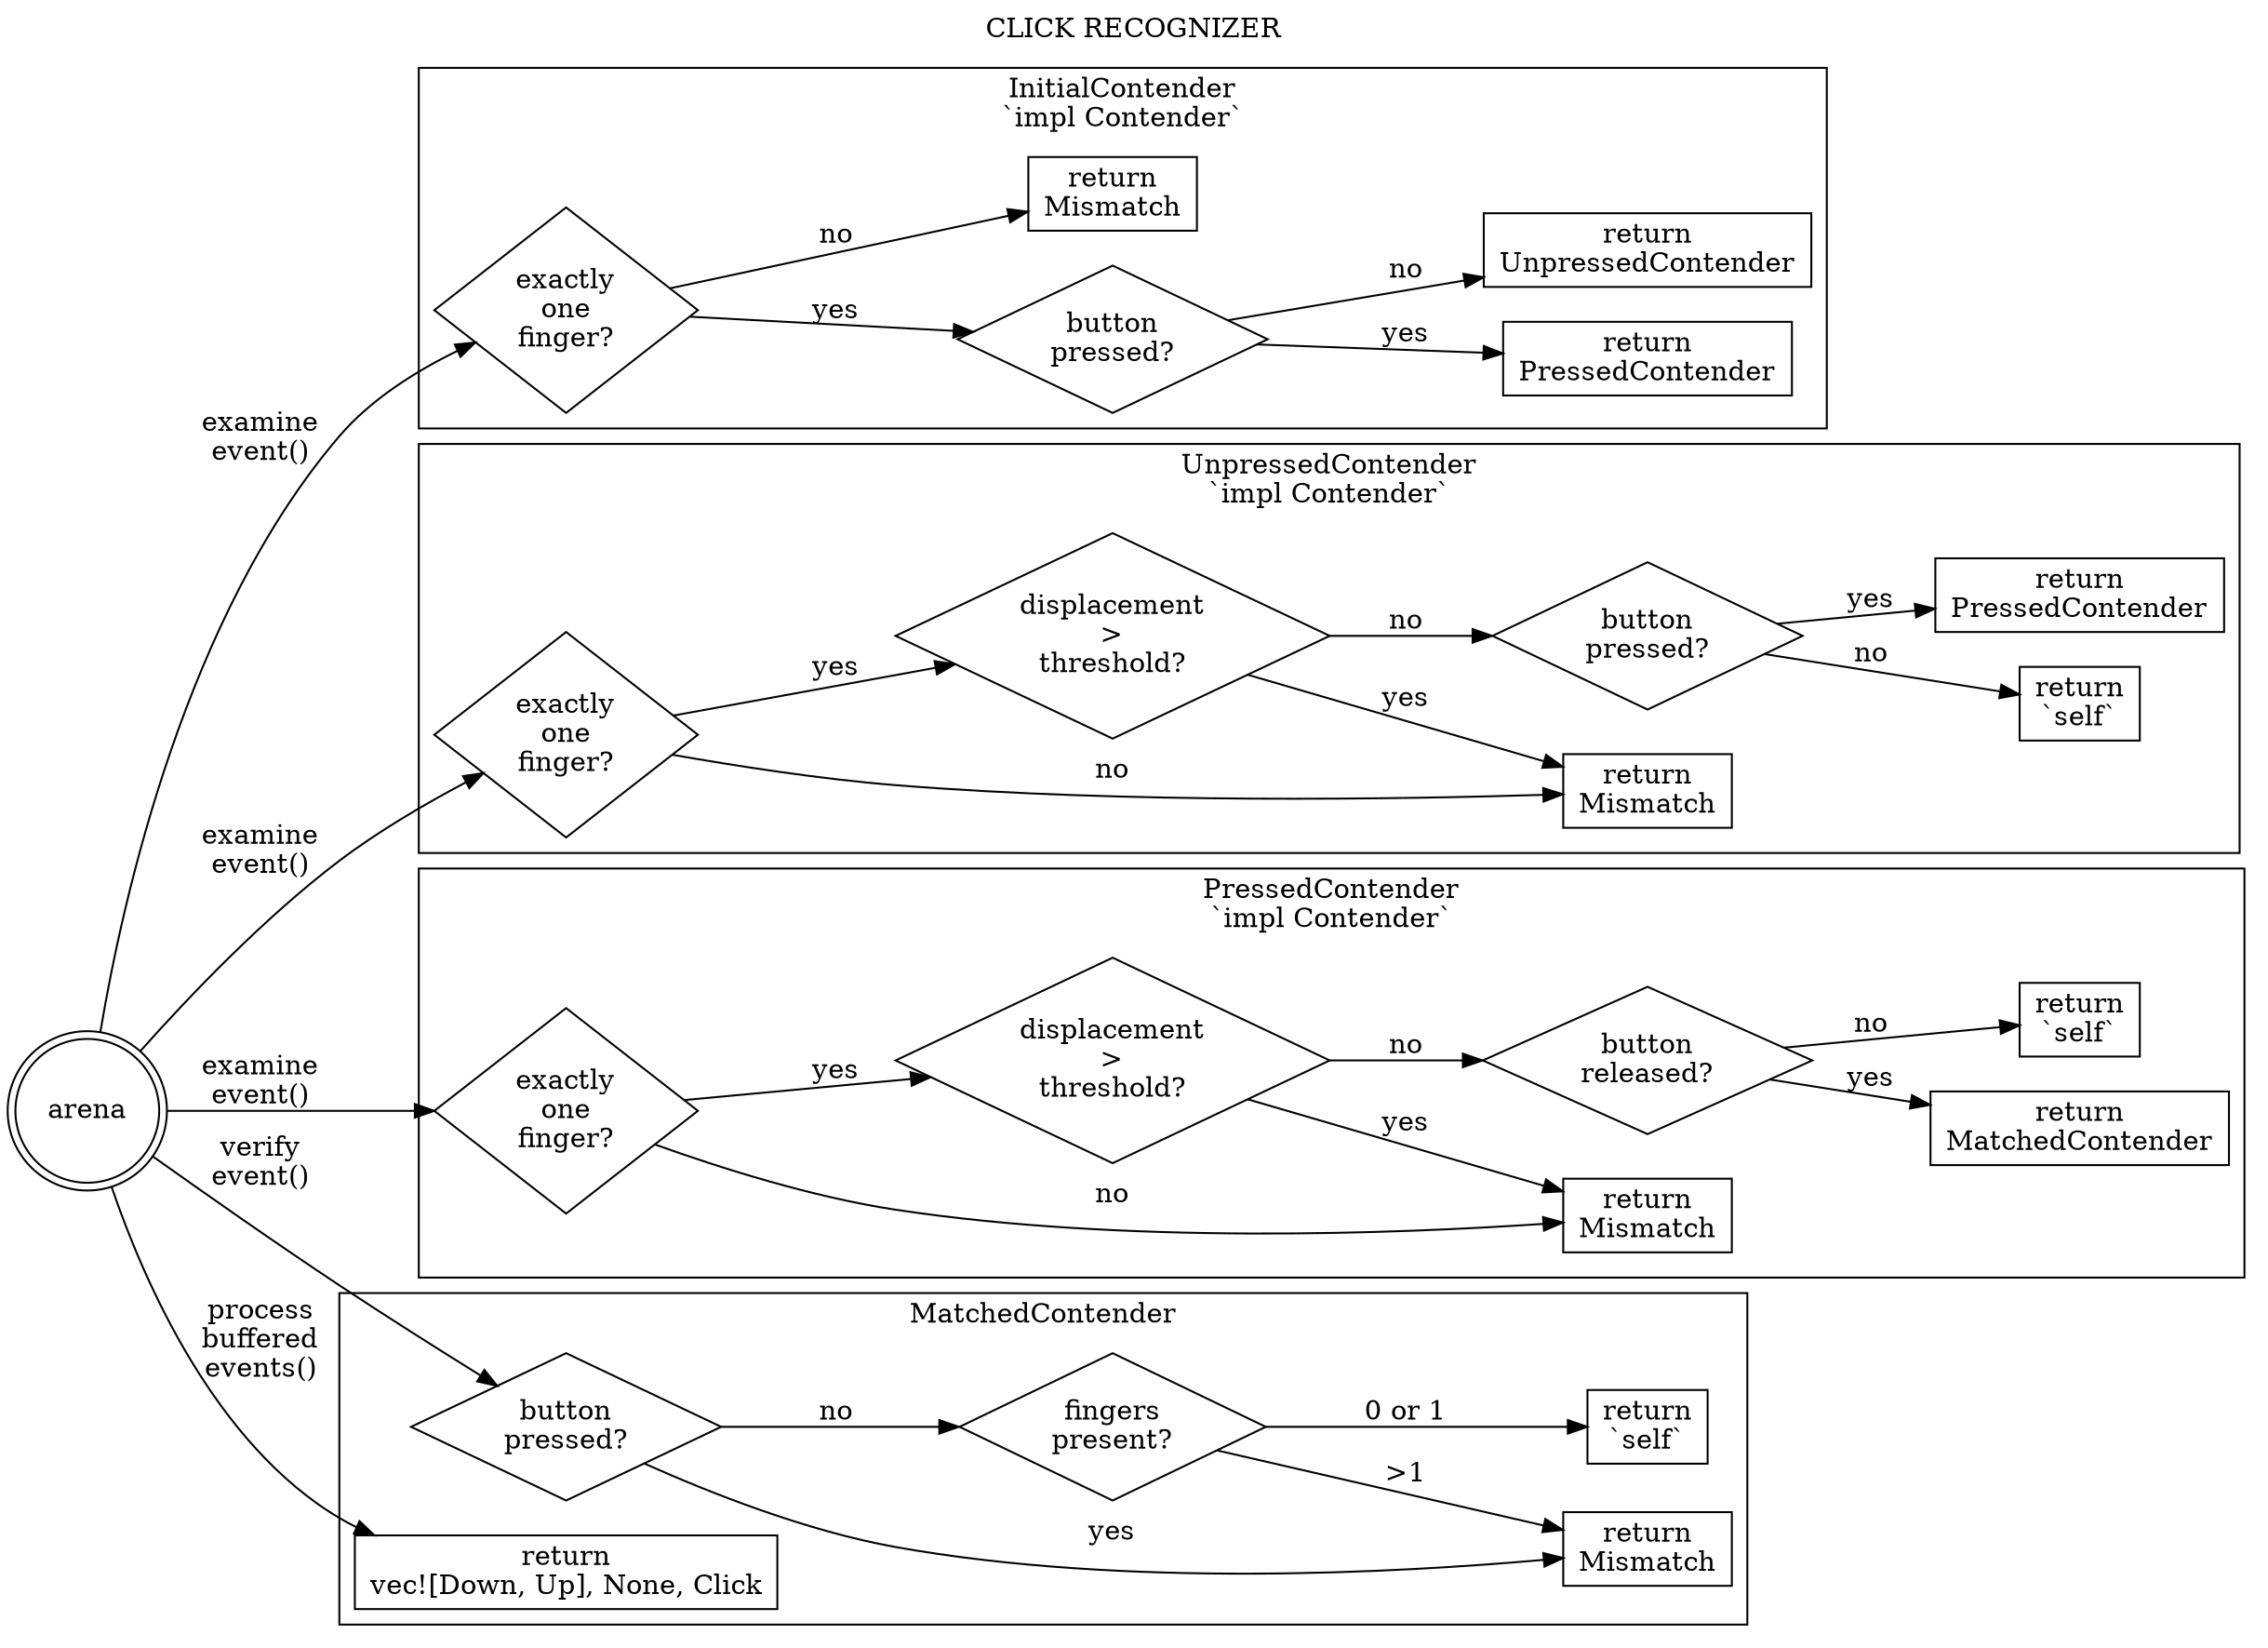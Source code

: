 digraph {
  label="CLICK RECOGNIZER" labelloc="t"
  rankdir="LR"

  // The gesture arena, which invokes methods on the various states of the recognizer.
  arena [shape="doublecircle"]

  // `InitialContender` definition.
  arena -> examine_at_initial_contender [label="examine\nevent()"]
  examine_at_initial_contender [shape="diamond" label="exactly\none\nfinger?"]
  examine_at_initial_contender -> examine2_at_initial_contender [label="yes"]
  examine2_at_initial_contender [shape="diamond" label="button\npressed?"]
  examine_at_initial_contender -> return_mismatch_at_initial_contender [label="no"]
  examine2_at_initial_contender -> return_pressed_contender_at_initial_contender [label="yes"]
  examine2_at_initial_contender -> return_unpressed_contender_at_initial_contender [label="no"]
  return_mismatch_at_initial_contender [shape="rectangle" label="return\nMismatch"]
  return_pressed_contender_at_initial_contender [shape="rectangle" label="return\nPressedContender"]
  return_unpressed_contender_at_initial_contender [shape="rectangle" label="return\nUnpressedContender"]
  subgraph cluster_initial_contender {
    label="InitialContender\n`impl Contender`"
    examine_at_initial_contender
    examine2_at_initial_contender
    return_mismatch_at_initial_contender
    return_pressed_contender_at_initial_contender
    return_unpressed_contender_at_initial_contender
  }

  // `UnpressedContender` definition.
  arena -> examine_at_unpressed_contender [label="examine\nevent()"]
  examine_at_unpressed_contender [shape="diamond" label="exactly\none\nfinger?"]
  examine_at_unpressed_contender -> return_mismatch_at_unpressed_contender [label="no"]
  examine_at_unpressed_contender -> examine2_at_unpressed_contender [label="yes"]
  examine2_at_unpressed_contender [shape="diamond" label="displacement\n>\nthreshold?"]
  examine2_at_unpressed_contender -> return_mismatch_at_unpressed_contender [label="yes"]
  examine2_at_unpressed_contender -> examine3_at_unpressed_contender [label="no"]
  examine3_at_unpressed_contender [shape="diamond" label="button\npressed?"]
  examine3_at_unpressed_contender -> return_self_at_unpressed_contender [label="no"]
  examine3_at_unpressed_contender -> return_pressed_contender_at_unpressed_contender [label="yes"]
  return_mismatch_at_unpressed_contender [shape="rectangle" label="return\nMismatch"]
  return_self_at_unpressed_contender [shape="rectangle" label="return\n`self`"]
  return_pressed_contender_at_unpressed_contender [shape="rectangle" label="return\nPressedContender"]
  subgraph cluster_unpressed_contender {
    label="UnpressedContender\n`impl Contender`"
    examine_at_unpressed_contender
    examine2_at_unpressed_contender
    examine3_at_unpressed_contender
    return_mismatch_at_unpressed_contender
    return_self_at_unpressed_contender
    return_pressed_contender_at_unpressed_contender
  }

  // `PressedContender` definition.
  arena -> examine_at_pressed_contender [label="examine\nevent()"]
  examine_at_pressed_contender [shape="diamond" label="exactly\none\nfinger?"]
  examine_at_pressed_contender -> return_mismatch_at_pressed_contender [label="no"]
  examine_at_pressed_contender -> examine2_at_pressed_contender [label="yes"]
  examine2_at_pressed_contender [shape="diamond" label="displacement\n>\nthreshold?"]
  examine2_at_pressed_contender -> return_mismatch_at_pressed_contender [label="yes"]
  examine2_at_pressed_contender -> examine3_at_pressed_contender [label="no"]
  examine3_at_pressed_contender [shape="diamond" label="button\nreleased?"]
  examine3_at_pressed_contender -> return_matched_contender_at_pressed_contender [label="yes"]
  examine3_at_pressed_contender -> return_self_at_pressed_contender [label="no"]
  return_mismatch_at_pressed_contender [shape="rectangle" label="return\nMismatch"]
  return_matched_contender_at_pressed_contender [shape="rectangle" label="return\nMatchedContender"]
  return_self_at_pressed_contender [shape="rectangle" label="return\n`self`"]
  subgraph cluster_pressed_contender {
    label="PressedContender\n`impl Contender`"
    examine_at_pressed_contender
    examine2_at_pressed_contender
    examine3_at_pressed_contender
    return_mismatch_at_pressed_contender
    return_matched_contender_at_pressed_contender
    return_self_at_pressed_contender [shape="rectangle" label="return\n`self`"]
  }

  // `MatchedContender` definition.
  arena -> verify_at_matched_contender [label="verify\nevent()"]
  verify_at_matched_contender [shape="diamond" label="button\npressed?"]
  verify_at_matched_contender -> return_mismatch_at_matched_contender [label="yes"]
  verify_at_matched_contender -> verify2_at_matched_contender [label="no"]
  verify2_at_matched_contender [shape="diamond" label="fingers\npresent?"]
  verify2_at_matched_contender -> return_mismatch_at_matched_contender [label=">1"]
  verify2_at_matched_contender -> return_self_at_matched_contender [label="0 or 1"]
  return_mismatch_at_matched_contender [shape="rectangle" label="return\nMismatch"]
  return_self_at_matched_contender [shape="rectangle" label="return\n`self`"]
  arena -> send_click [label="process\nbuffered\nevents()"]
  send_click [shape="rectangle" label="return\nvec![Down, Up], None, Click"]
  subgraph cluster_matched_contender {
    label="MatchedContender"
    verify_at_matched_contender
    verify2_at_matched_contender
    return_mismatch_at_matched_contender
    return_self_at_matched_contender
    send_click
  }
}
